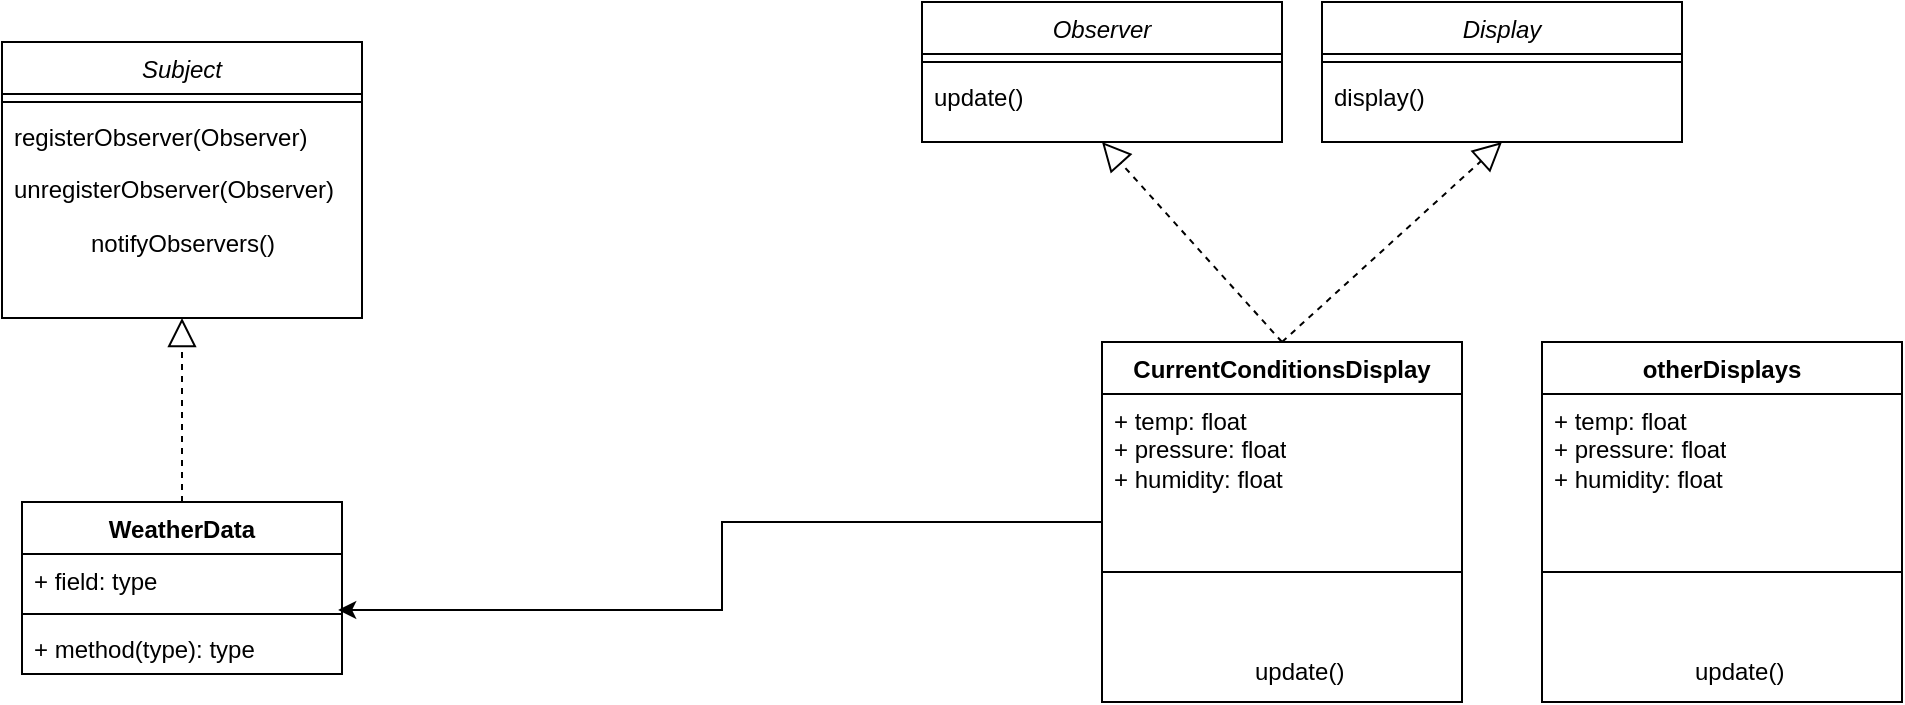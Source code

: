 <mxfile version="24.6.3" type="device">
  <diagram id="C5RBs43oDa-KdzZeNtuy" name="Page-1">
    <mxGraphModel dx="934" dy="494" grid="1" gridSize="10" guides="1" tooltips="1" connect="1" arrows="1" fold="1" page="1" pageScale="1" pageWidth="827" pageHeight="1169" math="0" shadow="0">
      <root>
        <mxCell id="WIyWlLk6GJQsqaUBKTNV-0" />
        <mxCell id="WIyWlLk6GJQsqaUBKTNV-1" parent="WIyWlLk6GJQsqaUBKTNV-0" />
        <mxCell id="zkfFHV4jXpPFQw0GAbJ--0" value="Subject" style="swimlane;fontStyle=2;align=center;verticalAlign=top;childLayout=stackLayout;horizontal=1;startSize=26;horizontalStack=0;resizeParent=1;resizeLast=0;collapsible=1;marginBottom=0;rounded=0;shadow=0;strokeWidth=1;" parent="WIyWlLk6GJQsqaUBKTNV-1" vertex="1">
          <mxGeometry x="50" y="50" width="180" height="138" as="geometry">
            <mxRectangle x="230" y="140" width="160" height="26" as="alternateBounds" />
          </mxGeometry>
        </mxCell>
        <mxCell id="zkfFHV4jXpPFQw0GAbJ--4" value="" style="line;html=1;strokeWidth=1;align=left;verticalAlign=middle;spacingTop=-1;spacingLeft=3;spacingRight=3;rotatable=0;labelPosition=right;points=[];portConstraint=eastwest;" parent="zkfFHV4jXpPFQw0GAbJ--0" vertex="1">
          <mxGeometry y="26" width="180" height="8" as="geometry" />
        </mxCell>
        <mxCell id="zkfFHV4jXpPFQw0GAbJ--5" value="registerObserver(Observer)" style="text;align=left;verticalAlign=top;spacingLeft=4;spacingRight=4;overflow=hidden;rotatable=0;points=[[0,0.5],[1,0.5]];portConstraint=eastwest;" parent="zkfFHV4jXpPFQw0GAbJ--0" vertex="1">
          <mxGeometry y="34" width="180" height="26" as="geometry" />
        </mxCell>
        <mxCell id="Kbysmj0sq6A975J5fO79-0" value="unregisterObserver(Observer)" style="text;align=left;verticalAlign=top;spacingLeft=4;spacingRight=4;overflow=hidden;rotatable=0;points=[[0,0.5],[1,0.5]];portConstraint=eastwest;" vertex="1" parent="zkfFHV4jXpPFQw0GAbJ--0">
          <mxGeometry y="60" width="180" height="26" as="geometry" />
        </mxCell>
        <mxCell id="Kbysmj0sq6A975J5fO79-1" value="notifyObservers()" style="text;html=1;align=center;verticalAlign=middle;resizable=0;points=[];autosize=1;strokeColor=none;fillColor=none;" vertex="1" parent="zkfFHV4jXpPFQw0GAbJ--0">
          <mxGeometry y="86" width="180" height="30" as="geometry" />
        </mxCell>
        <mxCell id="Kbysmj0sq6A975J5fO79-2" value="WeatherData" style="swimlane;fontStyle=1;align=center;verticalAlign=top;childLayout=stackLayout;horizontal=1;startSize=26;horizontalStack=0;resizeParent=1;resizeParentMax=0;resizeLast=0;collapsible=1;marginBottom=0;whiteSpace=wrap;html=1;" vertex="1" parent="WIyWlLk6GJQsqaUBKTNV-1">
          <mxGeometry x="60" y="280" width="160" height="86" as="geometry" />
        </mxCell>
        <mxCell id="Kbysmj0sq6A975J5fO79-3" value="+ field: type" style="text;strokeColor=none;fillColor=none;align=left;verticalAlign=top;spacingLeft=4;spacingRight=4;overflow=hidden;rotatable=0;points=[[0,0.5],[1,0.5]];portConstraint=eastwest;whiteSpace=wrap;html=1;" vertex="1" parent="Kbysmj0sq6A975J5fO79-2">
          <mxGeometry y="26" width="160" height="26" as="geometry" />
        </mxCell>
        <mxCell id="Kbysmj0sq6A975J5fO79-4" value="" style="line;strokeWidth=1;fillColor=none;align=left;verticalAlign=middle;spacingTop=-1;spacingLeft=3;spacingRight=3;rotatable=0;labelPosition=right;points=[];portConstraint=eastwest;strokeColor=inherit;" vertex="1" parent="Kbysmj0sq6A975J5fO79-2">
          <mxGeometry y="52" width="160" height="8" as="geometry" />
        </mxCell>
        <mxCell id="Kbysmj0sq6A975J5fO79-5" value="+ method(type): type" style="text;strokeColor=none;fillColor=none;align=left;verticalAlign=top;spacingLeft=4;spacingRight=4;overflow=hidden;rotatable=0;points=[[0,0.5],[1,0.5]];portConstraint=eastwest;whiteSpace=wrap;html=1;" vertex="1" parent="Kbysmj0sq6A975J5fO79-2">
          <mxGeometry y="60" width="160" height="26" as="geometry" />
        </mxCell>
        <mxCell id="Kbysmj0sq6A975J5fO79-7" value="" style="endArrow=block;dashed=1;endFill=0;endSize=12;html=1;rounded=0;entryX=0.5;entryY=1;entryDx=0;entryDy=0;exitX=0.5;exitY=0;exitDx=0;exitDy=0;" edge="1" parent="WIyWlLk6GJQsqaUBKTNV-1" source="Kbysmj0sq6A975J5fO79-2" target="zkfFHV4jXpPFQw0GAbJ--0">
          <mxGeometry width="160" relative="1" as="geometry">
            <mxPoint x="150" y="240" as="sourcePoint" />
            <mxPoint x="310" y="240" as="targetPoint" />
          </mxGeometry>
        </mxCell>
        <mxCell id="Kbysmj0sq6A975J5fO79-8" value="Observer" style="swimlane;fontStyle=2;align=center;verticalAlign=top;childLayout=stackLayout;horizontal=1;startSize=26;horizontalStack=0;resizeParent=1;resizeLast=0;collapsible=1;marginBottom=0;rounded=0;shadow=0;strokeWidth=1;" vertex="1" parent="WIyWlLk6GJQsqaUBKTNV-1">
          <mxGeometry x="510" y="30" width="180" height="70" as="geometry">
            <mxRectangle x="230" y="140" width="160" height="26" as="alternateBounds" />
          </mxGeometry>
        </mxCell>
        <mxCell id="Kbysmj0sq6A975J5fO79-9" value="" style="line;html=1;strokeWidth=1;align=left;verticalAlign=middle;spacingTop=-1;spacingLeft=3;spacingRight=3;rotatable=0;labelPosition=right;points=[];portConstraint=eastwest;" vertex="1" parent="Kbysmj0sq6A975J5fO79-8">
          <mxGeometry y="26" width="180" height="8" as="geometry" />
        </mxCell>
        <mxCell id="Kbysmj0sq6A975J5fO79-10" value="update()" style="text;align=left;verticalAlign=top;spacingLeft=4;spacingRight=4;overflow=hidden;rotatable=0;points=[[0,0.5],[1,0.5]];portConstraint=eastwest;" vertex="1" parent="Kbysmj0sq6A975J5fO79-8">
          <mxGeometry y="34" width="180" height="26" as="geometry" />
        </mxCell>
        <mxCell id="Kbysmj0sq6A975J5fO79-13" value="CurrentConditionsDisplay" style="swimlane;fontStyle=1;align=center;verticalAlign=top;childLayout=stackLayout;horizontal=1;startSize=26;horizontalStack=0;resizeParent=1;resizeParentMax=0;resizeLast=0;collapsible=1;marginBottom=0;whiteSpace=wrap;html=1;" vertex="1" parent="WIyWlLk6GJQsqaUBKTNV-1">
          <mxGeometry x="600" y="200" width="180" height="180" as="geometry" />
        </mxCell>
        <mxCell id="Kbysmj0sq6A975J5fO79-14" value="+ temp: float&lt;div&gt;+ pressure: float&lt;/div&gt;&lt;div&gt;+ humidity: float&lt;br&gt;&lt;div&gt;&lt;br&gt;&lt;/div&gt;&lt;/div&gt;" style="text;strokeColor=none;fillColor=none;align=left;verticalAlign=top;spacingLeft=4;spacingRight=4;overflow=hidden;rotatable=0;points=[[0,0.5],[1,0.5]];portConstraint=eastwest;whiteSpace=wrap;html=1;" vertex="1" parent="Kbysmj0sq6A975J5fO79-13">
          <mxGeometry y="26" width="180" height="54" as="geometry" />
        </mxCell>
        <mxCell id="Kbysmj0sq6A975J5fO79-15" value="" style="line;strokeWidth=1;fillColor=none;align=left;verticalAlign=middle;spacingTop=-1;spacingLeft=3;spacingRight=3;rotatable=0;labelPosition=right;points=[];portConstraint=eastwest;strokeColor=inherit;" vertex="1" parent="Kbysmj0sq6A975J5fO79-13">
          <mxGeometry y="80" width="180" height="70" as="geometry" />
        </mxCell>
        <mxCell id="Kbysmj0sq6A975J5fO79-19" value="&amp;nbsp; &amp;nbsp; &amp;nbsp; update()&amp;nbsp;" style="text;html=1;align=center;verticalAlign=middle;resizable=0;points=[];autosize=1;strokeColor=none;fillColor=none;" vertex="1" parent="Kbysmj0sq6A975J5fO79-13">
          <mxGeometry y="150" width="180" height="30" as="geometry" />
        </mxCell>
        <mxCell id="Kbysmj0sq6A975J5fO79-17" value="" style="endArrow=block;dashed=1;endFill=0;endSize=12;html=1;rounded=0;entryX=0.5;entryY=1;entryDx=0;entryDy=0;exitX=0.5;exitY=0;exitDx=0;exitDy=0;" edge="1" parent="WIyWlLk6GJQsqaUBKTNV-1" source="Kbysmj0sq6A975J5fO79-13" target="Kbysmj0sq6A975J5fO79-8">
          <mxGeometry width="160" relative="1" as="geometry">
            <mxPoint x="610" y="220" as="sourcePoint" />
            <mxPoint x="770" y="220" as="targetPoint" />
          </mxGeometry>
        </mxCell>
        <mxCell id="Kbysmj0sq6A975J5fO79-20" value="Display" style="swimlane;fontStyle=2;align=center;verticalAlign=top;childLayout=stackLayout;horizontal=1;startSize=26;horizontalStack=0;resizeParent=1;resizeLast=0;collapsible=1;marginBottom=0;rounded=0;shadow=0;strokeWidth=1;" vertex="1" parent="WIyWlLk6GJQsqaUBKTNV-1">
          <mxGeometry x="710" y="30" width="180" height="70" as="geometry">
            <mxRectangle x="230" y="140" width="160" height="26" as="alternateBounds" />
          </mxGeometry>
        </mxCell>
        <mxCell id="Kbysmj0sq6A975J5fO79-21" value="" style="line;html=1;strokeWidth=1;align=left;verticalAlign=middle;spacingTop=-1;spacingLeft=3;spacingRight=3;rotatable=0;labelPosition=right;points=[];portConstraint=eastwest;" vertex="1" parent="Kbysmj0sq6A975J5fO79-20">
          <mxGeometry y="26" width="180" height="8" as="geometry" />
        </mxCell>
        <mxCell id="Kbysmj0sq6A975J5fO79-22" value="display()" style="text;align=left;verticalAlign=top;spacingLeft=4;spacingRight=4;overflow=hidden;rotatable=0;points=[[0,0.5],[1,0.5]];portConstraint=eastwest;" vertex="1" parent="Kbysmj0sq6A975J5fO79-20">
          <mxGeometry y="34" width="180" height="26" as="geometry" />
        </mxCell>
        <mxCell id="Kbysmj0sq6A975J5fO79-23" value="" style="endArrow=block;dashed=1;endFill=0;endSize=12;html=1;rounded=0;entryX=0.5;entryY=1;entryDx=0;entryDy=0;exitX=0.5;exitY=0;exitDx=0;exitDy=0;" edge="1" parent="WIyWlLk6GJQsqaUBKTNV-1" source="Kbysmj0sq6A975J5fO79-13" target="Kbysmj0sq6A975J5fO79-20">
          <mxGeometry width="160" relative="1" as="geometry">
            <mxPoint x="700" y="210" as="sourcePoint" />
            <mxPoint x="610" y="110" as="targetPoint" />
          </mxGeometry>
        </mxCell>
        <mxCell id="Kbysmj0sq6A975J5fO79-26" style="edgeStyle=orthogonalEdgeStyle;rounded=0;orthogonalLoop=1;jettySize=auto;html=1;entryX=0.988;entryY=1.077;entryDx=0;entryDy=0;entryPerimeter=0;" edge="1" parent="WIyWlLk6GJQsqaUBKTNV-1" source="Kbysmj0sq6A975J5fO79-13" target="Kbysmj0sq6A975J5fO79-3">
          <mxGeometry relative="1" as="geometry" />
        </mxCell>
        <mxCell id="Kbysmj0sq6A975J5fO79-27" value="otherDisplays" style="swimlane;fontStyle=1;align=center;verticalAlign=top;childLayout=stackLayout;horizontal=1;startSize=26;horizontalStack=0;resizeParent=1;resizeParentMax=0;resizeLast=0;collapsible=1;marginBottom=0;whiteSpace=wrap;html=1;" vertex="1" parent="WIyWlLk6GJQsqaUBKTNV-1">
          <mxGeometry x="820" y="200" width="180" height="180" as="geometry" />
        </mxCell>
        <mxCell id="Kbysmj0sq6A975J5fO79-28" value="+ temp: float&lt;div&gt;+ pressure: float&lt;/div&gt;&lt;div&gt;+ humidity: float&lt;br&gt;&lt;div&gt;&lt;br&gt;&lt;/div&gt;&lt;/div&gt;" style="text;strokeColor=none;fillColor=none;align=left;verticalAlign=top;spacingLeft=4;spacingRight=4;overflow=hidden;rotatable=0;points=[[0,0.5],[1,0.5]];portConstraint=eastwest;whiteSpace=wrap;html=1;" vertex="1" parent="Kbysmj0sq6A975J5fO79-27">
          <mxGeometry y="26" width="180" height="54" as="geometry" />
        </mxCell>
        <mxCell id="Kbysmj0sq6A975J5fO79-29" value="" style="line;strokeWidth=1;fillColor=none;align=left;verticalAlign=middle;spacingTop=-1;spacingLeft=3;spacingRight=3;rotatable=0;labelPosition=right;points=[];portConstraint=eastwest;strokeColor=inherit;" vertex="1" parent="Kbysmj0sq6A975J5fO79-27">
          <mxGeometry y="80" width="180" height="70" as="geometry" />
        </mxCell>
        <mxCell id="Kbysmj0sq6A975J5fO79-30" value="&amp;nbsp; &amp;nbsp; &amp;nbsp; update()&amp;nbsp;" style="text;html=1;align=center;verticalAlign=middle;resizable=0;points=[];autosize=1;strokeColor=none;fillColor=none;" vertex="1" parent="Kbysmj0sq6A975J5fO79-27">
          <mxGeometry y="150" width="180" height="30" as="geometry" />
        </mxCell>
      </root>
    </mxGraphModel>
  </diagram>
</mxfile>
